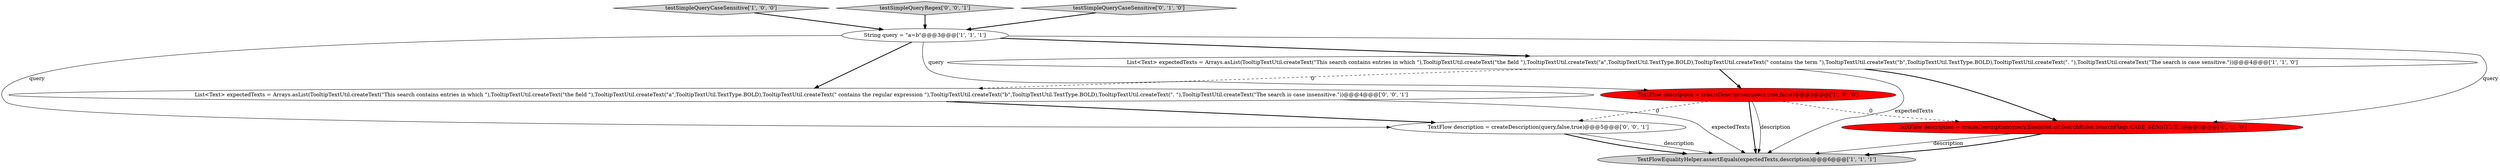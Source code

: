 digraph {
4 [style = filled, label = "TextFlow description = createDescription(query,true,false)@@@5@@@['1', '0', '0']", fillcolor = red, shape = ellipse image = "AAA1AAABBB1BBB"];
9 [style = filled, label = "TextFlow description = createDescription(query,false,true)@@@5@@@['0', '0', '1']", fillcolor = white, shape = ellipse image = "AAA0AAABBB3BBB"];
0 [style = filled, label = "String query = \"a=b\"@@@3@@@['1', '1', '1']", fillcolor = white, shape = ellipse image = "AAA0AAABBB1BBB"];
5 [style = filled, label = "TextFlow description = createDescription(query,EnumSet.of(SearchRules.SearchFlags.CASE_SENSITIVE))@@@5@@@['0', '1', '0']", fillcolor = red, shape = ellipse image = "AAA1AAABBB2BBB"];
2 [style = filled, label = "TextFlowEqualityHelper.assertEquals(expectedTexts,description)@@@6@@@['1', '1', '1']", fillcolor = lightgray, shape = ellipse image = "AAA0AAABBB1BBB"];
3 [style = filled, label = "testSimpleQueryCaseSensitive['1', '0', '0']", fillcolor = lightgray, shape = diamond image = "AAA0AAABBB1BBB"];
8 [style = filled, label = "List<Text> expectedTexts = Arrays.asList(TooltipTextUtil.createText(\"This search contains entries in which \"),TooltipTextUtil.createText(\"the field \"),TooltipTextUtil.createText(\"a\",TooltipTextUtil.TextType.BOLD),TooltipTextUtil.createText(\" contains the regular expression \"),TooltipTextUtil.createText(\"b\",TooltipTextUtil.TextType.BOLD),TooltipTextUtil.createText(\". \"),TooltipTextUtil.createText(\"The search is case insensitive.\"))@@@4@@@['0', '0', '1']", fillcolor = white, shape = ellipse image = "AAA0AAABBB3BBB"];
7 [style = filled, label = "testSimpleQueryRegex['0', '0', '1']", fillcolor = lightgray, shape = diamond image = "AAA0AAABBB3BBB"];
1 [style = filled, label = "List<Text> expectedTexts = Arrays.asList(TooltipTextUtil.createText(\"This search contains entries in which \"),TooltipTextUtil.createText(\"the field \"),TooltipTextUtil.createText(\"a\",TooltipTextUtil.TextType.BOLD),TooltipTextUtil.createText(\" contains the term \"),TooltipTextUtil.createText(\"b\",TooltipTextUtil.TextType.BOLD),TooltipTextUtil.createText(\". \"),TooltipTextUtil.createText(\"The search is case sensitive.\"))@@@4@@@['1', '1', '0']", fillcolor = white, shape = ellipse image = "AAA0AAABBB1BBB"];
6 [style = filled, label = "testSimpleQueryCaseSensitive['0', '1', '0']", fillcolor = lightgray, shape = diamond image = "AAA0AAABBB2BBB"];
1->5 [style = bold, label=""];
5->2 [style = solid, label="description"];
1->4 [style = bold, label=""];
8->2 [style = solid, label="expectedTexts"];
9->2 [style = bold, label=""];
0->4 [style = solid, label="query"];
0->9 [style = solid, label="query"];
7->0 [style = bold, label=""];
6->0 [style = bold, label=""];
9->2 [style = solid, label="description"];
4->2 [style = bold, label=""];
0->5 [style = solid, label="query"];
3->0 [style = bold, label=""];
4->9 [style = dashed, label="0"];
5->2 [style = bold, label=""];
1->2 [style = solid, label="expectedTexts"];
0->1 [style = bold, label=""];
0->8 [style = bold, label=""];
8->9 [style = bold, label=""];
4->5 [style = dashed, label="0"];
4->2 [style = solid, label="description"];
1->8 [style = dashed, label="0"];
}
